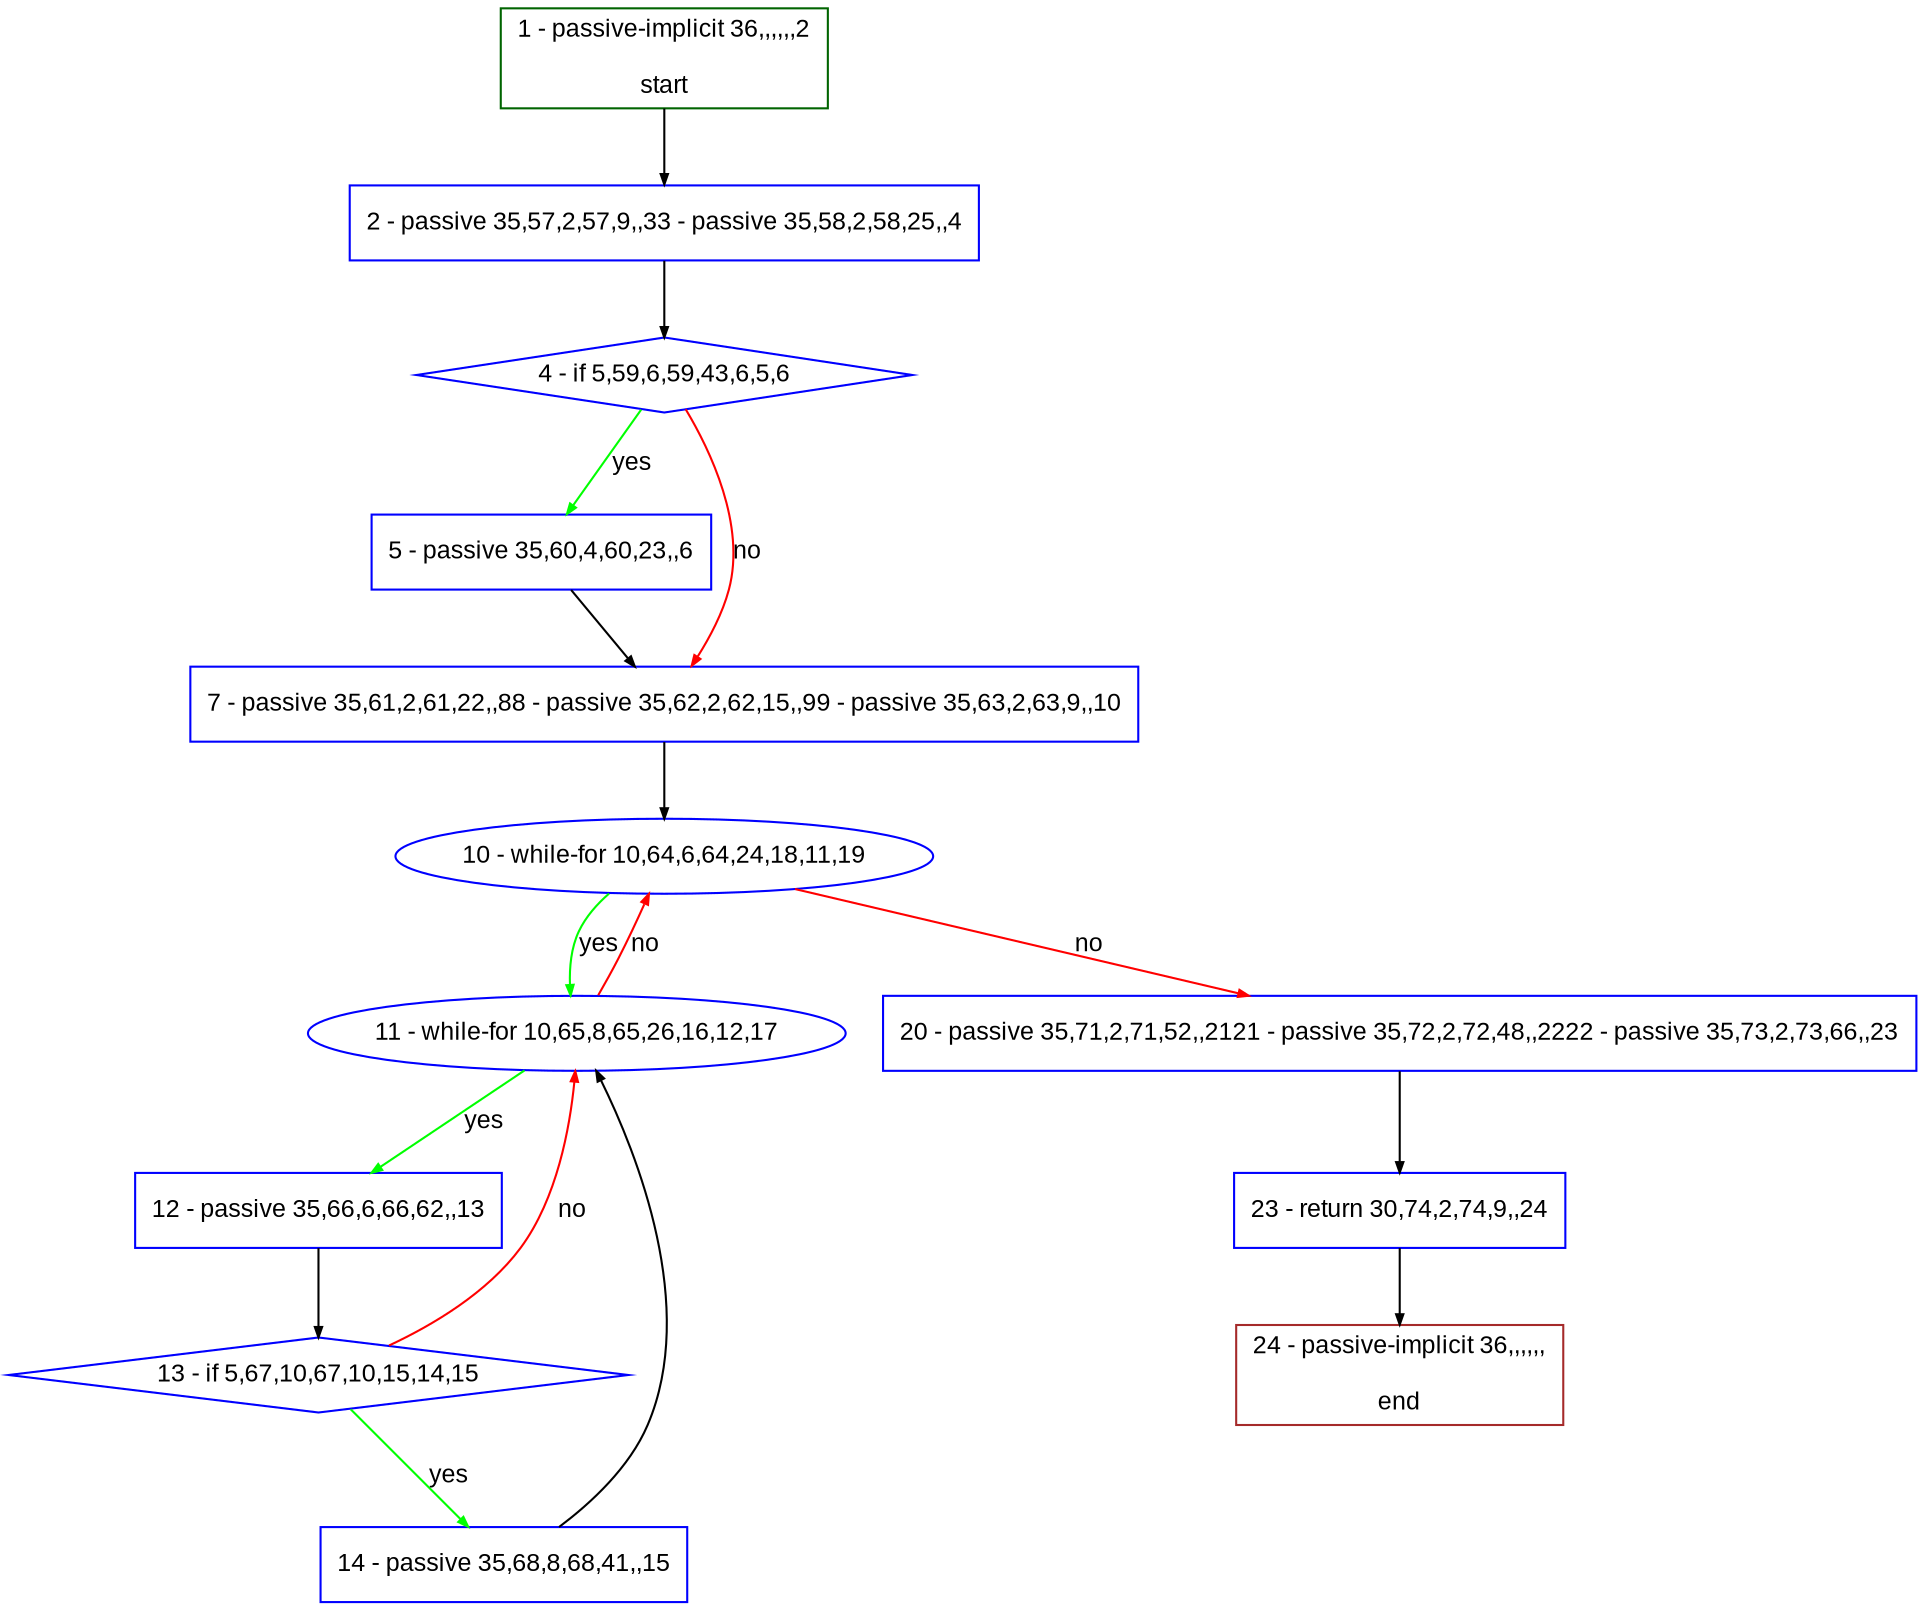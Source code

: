 digraph "" {
  graph [pack="true", label="", fontsize="12", packmode="clust", fontname="Arial", fillcolor="#FFFFCC", bgcolor="white", style="rounded,filled", compound="true"];
  node [node_initialized="no", label="", color="grey", fontsize="12", fillcolor="white", fontname="Arial", style="filled", shape="rectangle", compound="true", fixedsize="false"];
  edge [fontcolor="black", arrowhead="normal", arrowtail="none", arrowsize="0.5", ltail="", label="", color="black", fontsize="12", lhead="", fontname="Arial", dir="forward", compound="true"];
  __N1 [label="2 - passive 35,57,2,57,9,,33 - passive 35,58,2,58,25,,4", color="#0000ff", fillcolor="#ffffff", style="filled", shape="box"];
  __N2 [label="1 - passive-implicit 36,,,,,,2\n\nstart", color="#006400", fillcolor="#ffffff", style="filled", shape="box"];
  __N3 [label="4 - if 5,59,6,59,43,6,5,6", color="#0000ff", fillcolor="#ffffff", style="filled", shape="diamond"];
  __N4 [label="5 - passive 35,60,4,60,23,,6", color="#0000ff", fillcolor="#ffffff", style="filled", shape="box"];
  __N5 [label="7 - passive 35,61,2,61,22,,88 - passive 35,62,2,62,15,,99 - passive 35,63,2,63,9,,10", color="#0000ff", fillcolor="#ffffff", style="filled", shape="box"];
  __N6 [label="10 - while-for 10,64,6,64,24,18,11,19", color="#0000ff", fillcolor="#ffffff", style="filled", shape="oval"];
  __N7 [label="11 - while-for 10,65,8,65,26,16,12,17", color="#0000ff", fillcolor="#ffffff", style="filled", shape="oval"];
  __N8 [label="20 - passive 35,71,2,71,52,,2121 - passive 35,72,2,72,48,,2222 - passive 35,73,2,73,66,,23", color="#0000ff", fillcolor="#ffffff", style="filled", shape="box"];
  __N9 [label="12 - passive 35,66,6,66,62,,13", color="#0000ff", fillcolor="#ffffff", style="filled", shape="box"];
  __N10 [label="13 - if 5,67,10,67,10,15,14,15", color="#0000ff", fillcolor="#ffffff", style="filled", shape="diamond"];
  __N11 [label="14 - passive 35,68,8,68,41,,15", color="#0000ff", fillcolor="#ffffff", style="filled", shape="box"];
  __N12 [label="23 - return 30,74,2,74,9,,24", color="#0000ff", fillcolor="#ffffff", style="filled", shape="box"];
  __N13 [label="24 - passive-implicit 36,,,,,,\n\nend", color="#a52a2a", fillcolor="#ffffff", style="filled", shape="box"];
  __N2 -> __N1 [arrowhead="normal", arrowtail="none", color="#000000", label="", dir="forward"];
  __N1 -> __N3 [arrowhead="normal", arrowtail="none", color="#000000", label="", dir="forward"];
  __N3 -> __N4 [arrowhead="normal", arrowtail="none", color="#00ff00", label="yes", dir="forward"];
  __N3 -> __N5 [arrowhead="normal", arrowtail="none", color="#ff0000", label="no", dir="forward"];
  __N4 -> __N5 [arrowhead="normal", arrowtail="none", color="#000000", label="", dir="forward"];
  __N5 -> __N6 [arrowhead="normal", arrowtail="none", color="#000000", label="", dir="forward"];
  __N6 -> __N7 [arrowhead="normal", arrowtail="none", color="#00ff00", label="yes", dir="forward"];
  __N7 -> __N6 [arrowhead="normal", arrowtail="none", color="#ff0000", label="no", dir="forward"];
  __N6 -> __N8 [arrowhead="normal", arrowtail="none", color="#ff0000", label="no", dir="forward"];
  __N7 -> __N9 [arrowhead="normal", arrowtail="none", color="#00ff00", label="yes", dir="forward"];
  __N9 -> __N10 [arrowhead="normal", arrowtail="none", color="#000000", label="", dir="forward"];
  __N10 -> __N7 [arrowhead="normal", arrowtail="none", color="#ff0000", label="no", dir="forward"];
  __N10 -> __N11 [arrowhead="normal", arrowtail="none", color="#00ff00", label="yes", dir="forward"];
  __N11 -> __N7 [arrowhead="normal", arrowtail="none", color="#000000", label="", dir="forward"];
  __N8 -> __N12 [arrowhead="normal", arrowtail="none", color="#000000", label="", dir="forward"];
  __N12 -> __N13 [arrowhead="normal", arrowtail="none", color="#000000", label="", dir="forward"];
}
